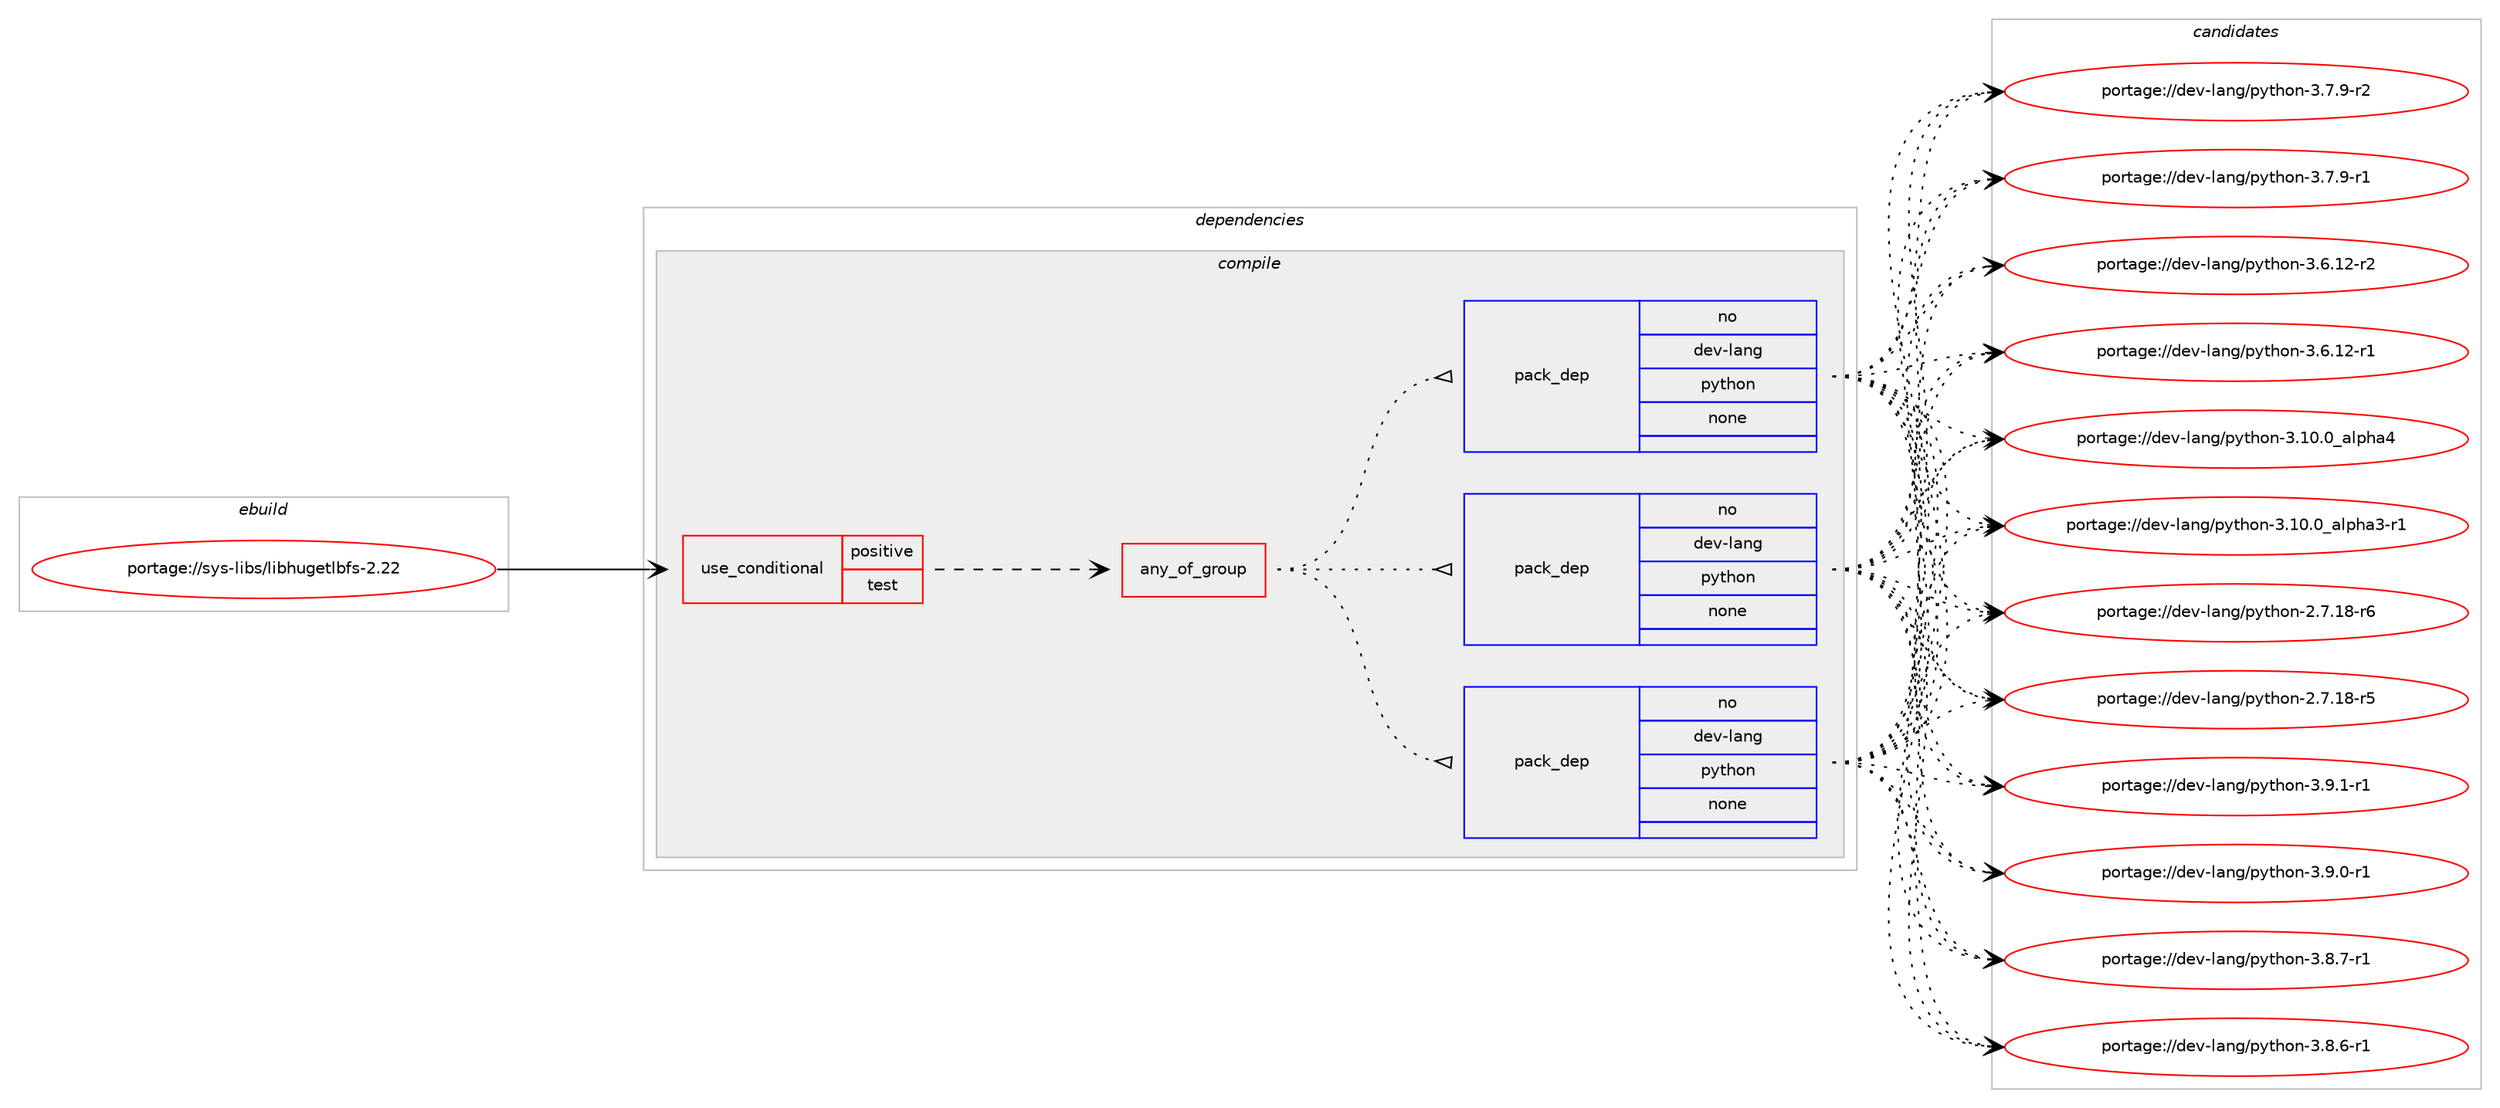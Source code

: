 digraph prolog {

# *************
# Graph options
# *************

newrank=true;
concentrate=true;
compound=true;
graph [rankdir=LR,fontname=Helvetica,fontsize=10,ranksep=1.5];#, ranksep=2.5, nodesep=0.2];
edge  [arrowhead=vee];
node  [fontname=Helvetica,fontsize=10];

# **********
# The ebuild
# **********

subgraph cluster_leftcol {
color=gray;
rank=same;
label=<<i>ebuild</i>>;
id [label="portage://sys-libs/libhugetlbfs-2.22", color=red, width=4, href="../sys-libs/libhugetlbfs-2.22.svg"];
}

# ****************
# The dependencies
# ****************

subgraph cluster_midcol {
color=gray;
label=<<i>dependencies</i>>;
subgraph cluster_compile {
fillcolor="#eeeeee";
style=filled;
label=<<i>compile</i>>;
subgraph cond1423 {
dependency5886 [label=<<TABLE BORDER="0" CELLBORDER="1" CELLSPACING="0" CELLPADDING="4"><TR><TD ROWSPAN="3" CELLPADDING="10">use_conditional</TD></TR><TR><TD>positive</TD></TR><TR><TD>test</TD></TR></TABLE>>, shape=none, color=red];
subgraph any59 {
dependency5887 [label=<<TABLE BORDER="0" CELLBORDER="1" CELLSPACING="0" CELLPADDING="4"><TR><TD CELLPADDING="10">any_of_group</TD></TR></TABLE>>, shape=none, color=red];subgraph pack4395 {
dependency5888 [label=<<TABLE BORDER="0" CELLBORDER="1" CELLSPACING="0" CELLPADDING="4" WIDTH="220"><TR><TD ROWSPAN="6" CELLPADDING="30">pack_dep</TD></TR><TR><TD WIDTH="110">no</TD></TR><TR><TD>dev-lang</TD></TR><TR><TD>python</TD></TR><TR><TD>none</TD></TR><TR><TD></TD></TR></TABLE>>, shape=none, color=blue];
}
dependency5887:e -> dependency5888:w [weight=20,style="dotted",arrowhead="oinv"];
subgraph pack4396 {
dependency5889 [label=<<TABLE BORDER="0" CELLBORDER="1" CELLSPACING="0" CELLPADDING="4" WIDTH="220"><TR><TD ROWSPAN="6" CELLPADDING="30">pack_dep</TD></TR><TR><TD WIDTH="110">no</TD></TR><TR><TD>dev-lang</TD></TR><TR><TD>python</TD></TR><TR><TD>none</TD></TR><TR><TD></TD></TR></TABLE>>, shape=none, color=blue];
}
dependency5887:e -> dependency5889:w [weight=20,style="dotted",arrowhead="oinv"];
subgraph pack4397 {
dependency5890 [label=<<TABLE BORDER="0" CELLBORDER="1" CELLSPACING="0" CELLPADDING="4" WIDTH="220"><TR><TD ROWSPAN="6" CELLPADDING="30">pack_dep</TD></TR><TR><TD WIDTH="110">no</TD></TR><TR><TD>dev-lang</TD></TR><TR><TD>python</TD></TR><TR><TD>none</TD></TR><TR><TD></TD></TR></TABLE>>, shape=none, color=blue];
}
dependency5887:e -> dependency5890:w [weight=20,style="dotted",arrowhead="oinv"];
}
dependency5886:e -> dependency5887:w [weight=20,style="dashed",arrowhead="vee"];
}
id:e -> dependency5886:w [weight=20,style="solid",arrowhead="vee"];
}
subgraph cluster_compileandrun {
fillcolor="#eeeeee";
style=filled;
label=<<i>compile and run</i>>;
}
subgraph cluster_run {
fillcolor="#eeeeee";
style=filled;
label=<<i>run</i>>;
}
}

# **************
# The candidates
# **************

subgraph cluster_choices {
rank=same;
color=gray;
label=<<i>candidates</i>>;

subgraph choice4395 {
color=black;
nodesep=1;
choice1001011184510897110103471121211161041111104551465746494511449 [label="portage://dev-lang/python-3.9.1-r1", color=red, width=4,href="../dev-lang/python-3.9.1-r1.svg"];
choice1001011184510897110103471121211161041111104551465746484511449 [label="portage://dev-lang/python-3.9.0-r1", color=red, width=4,href="../dev-lang/python-3.9.0-r1.svg"];
choice1001011184510897110103471121211161041111104551465646554511449 [label="portage://dev-lang/python-3.8.7-r1", color=red, width=4,href="../dev-lang/python-3.8.7-r1.svg"];
choice1001011184510897110103471121211161041111104551465646544511449 [label="portage://dev-lang/python-3.8.6-r1", color=red, width=4,href="../dev-lang/python-3.8.6-r1.svg"];
choice1001011184510897110103471121211161041111104551465546574511450 [label="portage://dev-lang/python-3.7.9-r2", color=red, width=4,href="../dev-lang/python-3.7.9-r2.svg"];
choice1001011184510897110103471121211161041111104551465546574511449 [label="portage://dev-lang/python-3.7.9-r1", color=red, width=4,href="../dev-lang/python-3.7.9-r1.svg"];
choice100101118451089711010347112121116104111110455146544649504511450 [label="portage://dev-lang/python-3.6.12-r2", color=red, width=4,href="../dev-lang/python-3.6.12-r2.svg"];
choice100101118451089711010347112121116104111110455146544649504511449 [label="portage://dev-lang/python-3.6.12-r1", color=red, width=4,href="../dev-lang/python-3.6.12-r1.svg"];
choice1001011184510897110103471121211161041111104551464948464895971081121049752 [label="portage://dev-lang/python-3.10.0_alpha4", color=red, width=4,href="../dev-lang/python-3.10.0_alpha4.svg"];
choice10010111845108971101034711212111610411111045514649484648959710811210497514511449 [label="portage://dev-lang/python-3.10.0_alpha3-r1", color=red, width=4,href="../dev-lang/python-3.10.0_alpha3-r1.svg"];
choice100101118451089711010347112121116104111110455046554649564511454 [label="portage://dev-lang/python-2.7.18-r6", color=red, width=4,href="../dev-lang/python-2.7.18-r6.svg"];
choice100101118451089711010347112121116104111110455046554649564511453 [label="portage://dev-lang/python-2.7.18-r5", color=red, width=4,href="../dev-lang/python-2.7.18-r5.svg"];
dependency5888:e -> choice1001011184510897110103471121211161041111104551465746494511449:w [style=dotted,weight="100"];
dependency5888:e -> choice1001011184510897110103471121211161041111104551465746484511449:w [style=dotted,weight="100"];
dependency5888:e -> choice1001011184510897110103471121211161041111104551465646554511449:w [style=dotted,weight="100"];
dependency5888:e -> choice1001011184510897110103471121211161041111104551465646544511449:w [style=dotted,weight="100"];
dependency5888:e -> choice1001011184510897110103471121211161041111104551465546574511450:w [style=dotted,weight="100"];
dependency5888:e -> choice1001011184510897110103471121211161041111104551465546574511449:w [style=dotted,weight="100"];
dependency5888:e -> choice100101118451089711010347112121116104111110455146544649504511450:w [style=dotted,weight="100"];
dependency5888:e -> choice100101118451089711010347112121116104111110455146544649504511449:w [style=dotted,weight="100"];
dependency5888:e -> choice1001011184510897110103471121211161041111104551464948464895971081121049752:w [style=dotted,weight="100"];
dependency5888:e -> choice10010111845108971101034711212111610411111045514649484648959710811210497514511449:w [style=dotted,weight="100"];
dependency5888:e -> choice100101118451089711010347112121116104111110455046554649564511454:w [style=dotted,weight="100"];
dependency5888:e -> choice100101118451089711010347112121116104111110455046554649564511453:w [style=dotted,weight="100"];
}
subgraph choice4396 {
color=black;
nodesep=1;
choice1001011184510897110103471121211161041111104551465746494511449 [label="portage://dev-lang/python-3.9.1-r1", color=red, width=4,href="../dev-lang/python-3.9.1-r1.svg"];
choice1001011184510897110103471121211161041111104551465746484511449 [label="portage://dev-lang/python-3.9.0-r1", color=red, width=4,href="../dev-lang/python-3.9.0-r1.svg"];
choice1001011184510897110103471121211161041111104551465646554511449 [label="portage://dev-lang/python-3.8.7-r1", color=red, width=4,href="../dev-lang/python-3.8.7-r1.svg"];
choice1001011184510897110103471121211161041111104551465646544511449 [label="portage://dev-lang/python-3.8.6-r1", color=red, width=4,href="../dev-lang/python-3.8.6-r1.svg"];
choice1001011184510897110103471121211161041111104551465546574511450 [label="portage://dev-lang/python-3.7.9-r2", color=red, width=4,href="../dev-lang/python-3.7.9-r2.svg"];
choice1001011184510897110103471121211161041111104551465546574511449 [label="portage://dev-lang/python-3.7.9-r1", color=red, width=4,href="../dev-lang/python-3.7.9-r1.svg"];
choice100101118451089711010347112121116104111110455146544649504511450 [label="portage://dev-lang/python-3.6.12-r2", color=red, width=4,href="../dev-lang/python-3.6.12-r2.svg"];
choice100101118451089711010347112121116104111110455146544649504511449 [label="portage://dev-lang/python-3.6.12-r1", color=red, width=4,href="../dev-lang/python-3.6.12-r1.svg"];
choice1001011184510897110103471121211161041111104551464948464895971081121049752 [label="portage://dev-lang/python-3.10.0_alpha4", color=red, width=4,href="../dev-lang/python-3.10.0_alpha4.svg"];
choice10010111845108971101034711212111610411111045514649484648959710811210497514511449 [label="portage://dev-lang/python-3.10.0_alpha3-r1", color=red, width=4,href="../dev-lang/python-3.10.0_alpha3-r1.svg"];
choice100101118451089711010347112121116104111110455046554649564511454 [label="portage://dev-lang/python-2.7.18-r6", color=red, width=4,href="../dev-lang/python-2.7.18-r6.svg"];
choice100101118451089711010347112121116104111110455046554649564511453 [label="portage://dev-lang/python-2.7.18-r5", color=red, width=4,href="../dev-lang/python-2.7.18-r5.svg"];
dependency5889:e -> choice1001011184510897110103471121211161041111104551465746494511449:w [style=dotted,weight="100"];
dependency5889:e -> choice1001011184510897110103471121211161041111104551465746484511449:w [style=dotted,weight="100"];
dependency5889:e -> choice1001011184510897110103471121211161041111104551465646554511449:w [style=dotted,weight="100"];
dependency5889:e -> choice1001011184510897110103471121211161041111104551465646544511449:w [style=dotted,weight="100"];
dependency5889:e -> choice1001011184510897110103471121211161041111104551465546574511450:w [style=dotted,weight="100"];
dependency5889:e -> choice1001011184510897110103471121211161041111104551465546574511449:w [style=dotted,weight="100"];
dependency5889:e -> choice100101118451089711010347112121116104111110455146544649504511450:w [style=dotted,weight="100"];
dependency5889:e -> choice100101118451089711010347112121116104111110455146544649504511449:w [style=dotted,weight="100"];
dependency5889:e -> choice1001011184510897110103471121211161041111104551464948464895971081121049752:w [style=dotted,weight="100"];
dependency5889:e -> choice10010111845108971101034711212111610411111045514649484648959710811210497514511449:w [style=dotted,weight="100"];
dependency5889:e -> choice100101118451089711010347112121116104111110455046554649564511454:w [style=dotted,weight="100"];
dependency5889:e -> choice100101118451089711010347112121116104111110455046554649564511453:w [style=dotted,weight="100"];
}
subgraph choice4397 {
color=black;
nodesep=1;
choice1001011184510897110103471121211161041111104551465746494511449 [label="portage://dev-lang/python-3.9.1-r1", color=red, width=4,href="../dev-lang/python-3.9.1-r1.svg"];
choice1001011184510897110103471121211161041111104551465746484511449 [label="portage://dev-lang/python-3.9.0-r1", color=red, width=4,href="../dev-lang/python-3.9.0-r1.svg"];
choice1001011184510897110103471121211161041111104551465646554511449 [label="portage://dev-lang/python-3.8.7-r1", color=red, width=4,href="../dev-lang/python-3.8.7-r1.svg"];
choice1001011184510897110103471121211161041111104551465646544511449 [label="portage://dev-lang/python-3.8.6-r1", color=red, width=4,href="../dev-lang/python-3.8.6-r1.svg"];
choice1001011184510897110103471121211161041111104551465546574511450 [label="portage://dev-lang/python-3.7.9-r2", color=red, width=4,href="../dev-lang/python-3.7.9-r2.svg"];
choice1001011184510897110103471121211161041111104551465546574511449 [label="portage://dev-lang/python-3.7.9-r1", color=red, width=4,href="../dev-lang/python-3.7.9-r1.svg"];
choice100101118451089711010347112121116104111110455146544649504511450 [label="portage://dev-lang/python-3.6.12-r2", color=red, width=4,href="../dev-lang/python-3.6.12-r2.svg"];
choice100101118451089711010347112121116104111110455146544649504511449 [label="portage://dev-lang/python-3.6.12-r1", color=red, width=4,href="../dev-lang/python-3.6.12-r1.svg"];
choice1001011184510897110103471121211161041111104551464948464895971081121049752 [label="portage://dev-lang/python-3.10.0_alpha4", color=red, width=4,href="../dev-lang/python-3.10.0_alpha4.svg"];
choice10010111845108971101034711212111610411111045514649484648959710811210497514511449 [label="portage://dev-lang/python-3.10.0_alpha3-r1", color=red, width=4,href="../dev-lang/python-3.10.0_alpha3-r1.svg"];
choice100101118451089711010347112121116104111110455046554649564511454 [label="portage://dev-lang/python-2.7.18-r6", color=red, width=4,href="../dev-lang/python-2.7.18-r6.svg"];
choice100101118451089711010347112121116104111110455046554649564511453 [label="portage://dev-lang/python-2.7.18-r5", color=red, width=4,href="../dev-lang/python-2.7.18-r5.svg"];
dependency5890:e -> choice1001011184510897110103471121211161041111104551465746494511449:w [style=dotted,weight="100"];
dependency5890:e -> choice1001011184510897110103471121211161041111104551465746484511449:w [style=dotted,weight="100"];
dependency5890:e -> choice1001011184510897110103471121211161041111104551465646554511449:w [style=dotted,weight="100"];
dependency5890:e -> choice1001011184510897110103471121211161041111104551465646544511449:w [style=dotted,weight="100"];
dependency5890:e -> choice1001011184510897110103471121211161041111104551465546574511450:w [style=dotted,weight="100"];
dependency5890:e -> choice1001011184510897110103471121211161041111104551465546574511449:w [style=dotted,weight="100"];
dependency5890:e -> choice100101118451089711010347112121116104111110455146544649504511450:w [style=dotted,weight="100"];
dependency5890:e -> choice100101118451089711010347112121116104111110455146544649504511449:w [style=dotted,weight="100"];
dependency5890:e -> choice1001011184510897110103471121211161041111104551464948464895971081121049752:w [style=dotted,weight="100"];
dependency5890:e -> choice10010111845108971101034711212111610411111045514649484648959710811210497514511449:w [style=dotted,weight="100"];
dependency5890:e -> choice100101118451089711010347112121116104111110455046554649564511454:w [style=dotted,weight="100"];
dependency5890:e -> choice100101118451089711010347112121116104111110455046554649564511453:w [style=dotted,weight="100"];
}
}

}
